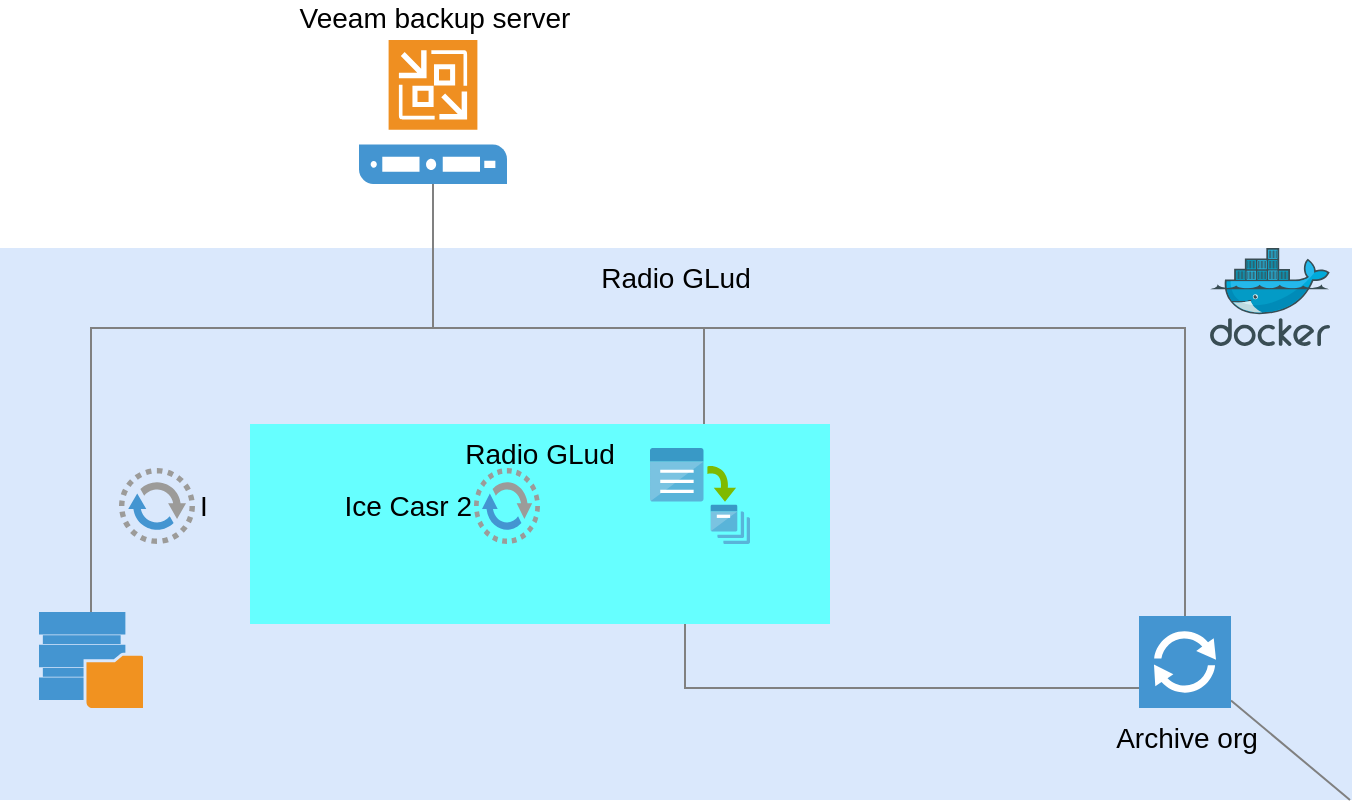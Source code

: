 <mxfile version="12.0.3" type="github" pages="1"><diagram id="LJ9GCu1q_jfeKExx5jGc" name="Page-1"><mxGraphModel dx="1108" dy="456" grid="1" gridSize="10" guides="1" tooltips="1" connect="1" arrows="1" fold="1" page="1" pageScale="1" pageWidth="827" pageHeight="1169" math="0" shadow="0"><root><mxCell id="0"/><mxCell id="1" parent="0"/><mxCell id="rFnclxpmzX3LGfzMvB-0-1" value="Radio GLud" style="whiteSpace=wrap;html=1;fillColor=#dae8fc;fontSize=14;strokeColor=none;verticalAlign=top;" vertex="1" parent="1"><mxGeometry x="95" y="244" width="676" height="276" as="geometry"/></mxCell><mxCell id="rFnclxpmzX3LGfzMvB-0-2" style="edgeStyle=orthogonalEdgeStyle;rounded=0;html=1;startSize=10;endSize=10;jettySize=auto;orthogonalLoop=1;fontSize=14;endArrow=none;endFill=0;strokeColor=#808080;" edge="1" parent="1" source="rFnclxpmzX3LGfzMvB-0-4"><mxGeometry relative="1" as="geometry"><Array as="points"><mxPoint x="311.5" y="284"/><mxPoint x="446.5" y="284"/></Array><mxPoint x="447" y="340" as="targetPoint"/></mxGeometry></mxCell><mxCell id="rFnclxpmzX3LGfzMvB-0-3" style="edgeStyle=orthogonalEdgeStyle;rounded=0;html=1;startSize=10;endSize=10;jettySize=auto;orthogonalLoop=1;fontSize=14;endArrow=none;endFill=0;strokeColor=#808080;" edge="1" parent="1" source="rFnclxpmzX3LGfzMvB-0-4" target="rFnclxpmzX3LGfzMvB-0-10"><mxGeometry relative="1" as="geometry"><Array as="points"><mxPoint x="311.5" y="284"/><mxPoint x="687.5" y="284"/></Array></mxGeometry></mxCell><mxCell id="rFnclxpmzX3LGfzMvB-0-4" value="Veeam backup server" style="shadow=0;dashed=0;html=1;strokeColor=none;fillColor=#4495D1;labelPosition=center;verticalLabelPosition=top;verticalAlign=bottom;shape=mxgraph.veeam.2d.veeam_backup_and_replication_server;fontSize=14;align=center;" vertex="1" parent="1"><mxGeometry x="274.5" y="140" width="74" height="72" as="geometry"/></mxCell><mxCell id="rFnclxpmzX3LGfzMvB-0-5" style="edgeStyle=orthogonalEdgeStyle;rounded=0;html=1;startSize=10;endSize=10;jettySize=auto;orthogonalLoop=1;fontSize=14;endArrow=none;endFill=0;strokeColor=#808080;" edge="1" parent="1" source="rFnclxpmzX3LGfzMvB-0-6" target="rFnclxpmzX3LGfzMvB-0-4"><mxGeometry relative="1" as="geometry"><mxPoint x="294.5" y="244" as="targetPoint"/><Array as="points"><mxPoint x="140.5" y="284"/><mxPoint x="311.5" y="284"/></Array></mxGeometry></mxCell><mxCell id="rFnclxpmzX3LGfzMvB-0-6" value="" style="shadow=0;dashed=0;html=1;strokeColor=none;fillColor=#4495D1;labelPosition=center;verticalLabelPosition=bottom;verticalAlign=top;shape=mxgraph.veeam.2d.backup_repository;fontSize=14;" vertex="1" parent="1"><mxGeometry x="114.5" y="426" width="52" height="48" as="geometry"/></mxCell><mxCell id="rFnclxpmzX3LGfzMvB-0-8" style="rounded=0;html=1;startSize=10;endSize=10;jettySize=auto;orthogonalLoop=1;fontSize=14;endArrow=none;endFill=0;strokeColor=#808080;" edge="1" parent="1" source="rFnclxpmzX3LGfzMvB-0-10"><mxGeometry relative="1" as="geometry"><mxPoint x="770" y="520" as="targetPoint"/></mxGeometry></mxCell><mxCell id="rFnclxpmzX3LGfzMvB-0-9" style="edgeStyle=elbowEdgeStyle;rounded=0;elbow=vertical;html=1;startSize=10;endArrow=none;endFill=0;endSize=10;jettySize=auto;orthogonalLoop=1;strokeColor=#808080;fontSize=14;entryX=0.75;entryY=1;entryDx=0;entryDy=0;" edge="1" parent="1" source="rFnclxpmzX3LGfzMvB-0-10" target="rFnclxpmzX3LGfzMvB-0-21"><mxGeometry relative="1" as="geometry"><mxPoint x="496" y="450" as="targetPoint"/><Array as="points"><mxPoint x="586.5" y="464"/></Array></mxGeometry></mxCell><mxCell id="rFnclxpmzX3LGfzMvB-0-10" value="Archive org" style="shadow=0;dashed=0;html=1;strokeColor=none;fillColor=#4495D1;labelPosition=center;verticalLabelPosition=bottom;verticalAlign=top;shape=mxgraph.veeam.2d.proxy;fontSize=14;" vertex="1" parent="1"><mxGeometry x="664.5" y="428" width="46" height="46" as="geometry"/></mxCell><mxCell id="rFnclxpmzX3LGfzMvB-0-11" value="I" style="shadow=0;dashed=0;html=1;strokeColor=none;fillColor=#4495D1;labelPosition=right;verticalLabelPosition=middle;verticalAlign=middle;shape=mxgraph.veeam.2d.data_mover;fontSize=14;align=left;" vertex="1" parent="1"><mxGeometry x="154.5" y="354" width="38" height="38" as="geometry"/></mxCell><mxCell id="rFnclxpmzX3LGfzMvB-0-17" value="" style="aspect=fixed;html=1;points=[];align=center;image;fontSize=12;image=img/lib/mscae/Docker.svg;" vertex="1" parent="1"><mxGeometry x="700" y="244" width="60" height="49" as="geometry"/></mxCell><mxCell id="rFnclxpmzX3LGfzMvB-0-21" value="Radio GLud" style="whiteSpace=wrap;html=1;fillColor=#66FFFF;fontSize=14;strokeColor=none;verticalAlign=top;" vertex="1" parent="1"><mxGeometry x="220" y="332" width="290" height="100" as="geometry"/></mxCell><mxCell id="rFnclxpmzX3LGfzMvB-0-12" value="Ice Casr 2" style="shadow=0;dashed=0;html=1;strokeColor=none;fillColor=#4495D1;labelPosition=left;verticalLabelPosition=middle;verticalAlign=middle;shape=mxgraph.veeam.2d.data_mover;fontSize=14;align=right;" vertex="1" parent="1"><mxGeometry x="332" y="354" width="33" height="38" as="geometry"/></mxCell><mxCell id="rFnclxpmzX3LGfzMvB-0-18" value="" style="aspect=fixed;html=1;points=[];align=center;image;fontSize=12;image=img/lib/mscae/Batch_Accounts.svg;" vertex="1" parent="1"><mxGeometry x="420" y="344" width="50" height="48" as="geometry"/></mxCell></root></mxGraphModel></diagram></mxfile>